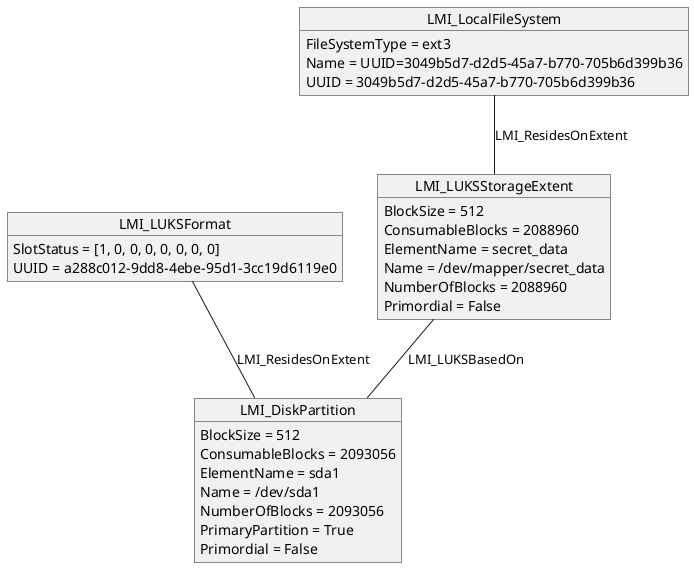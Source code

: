 @startuml
object "LMI_DiskPartition" as obj2
obj2 : BlockSize = 512
obj2 : ConsumableBlocks = 2093056
obj2 : ElementName = sda1
obj2 : Name = /dev/sda1
obj2 : NumberOfBlocks = 2093056
obj2 : PrimaryPartition = True
obj2 : Primordial = False

object "LMI_LocalFileSystem" as obj5
obj5 : FileSystemType = ext3
obj5 : Name = UUID=3049b5d7-d2d5-45a7-b770-705b6d399b36
obj5 : UUID = 3049b5d7-d2d5-45a7-b770-705b6d399b36

object "LMI_LUKSFormat" as obj6
obj6 : SlotStatus = [1, 0, 0, 0, 0, 0, 0, 0]
obj6 : UUID = a288c012-9dd8-4ebe-95d1-3cc19d6119e0

object "LMI_LUKSStorageExtent" as obj7
obj7 : BlockSize = 512
obj7 : ConsumableBlocks = 2088960
obj7 : ElementName = secret_data
obj7 : Name = /dev/mapper/secret_data
obj7 : NumberOfBlocks = 2088960
obj7 : Primordial = False

obj7 -- obj2 : LMI_LUKSBasedOn
obj5 -- obj7 : LMI_ResidesOnExtent
obj6 -- obj2 : LMI_ResidesOnExtent
@enduml
